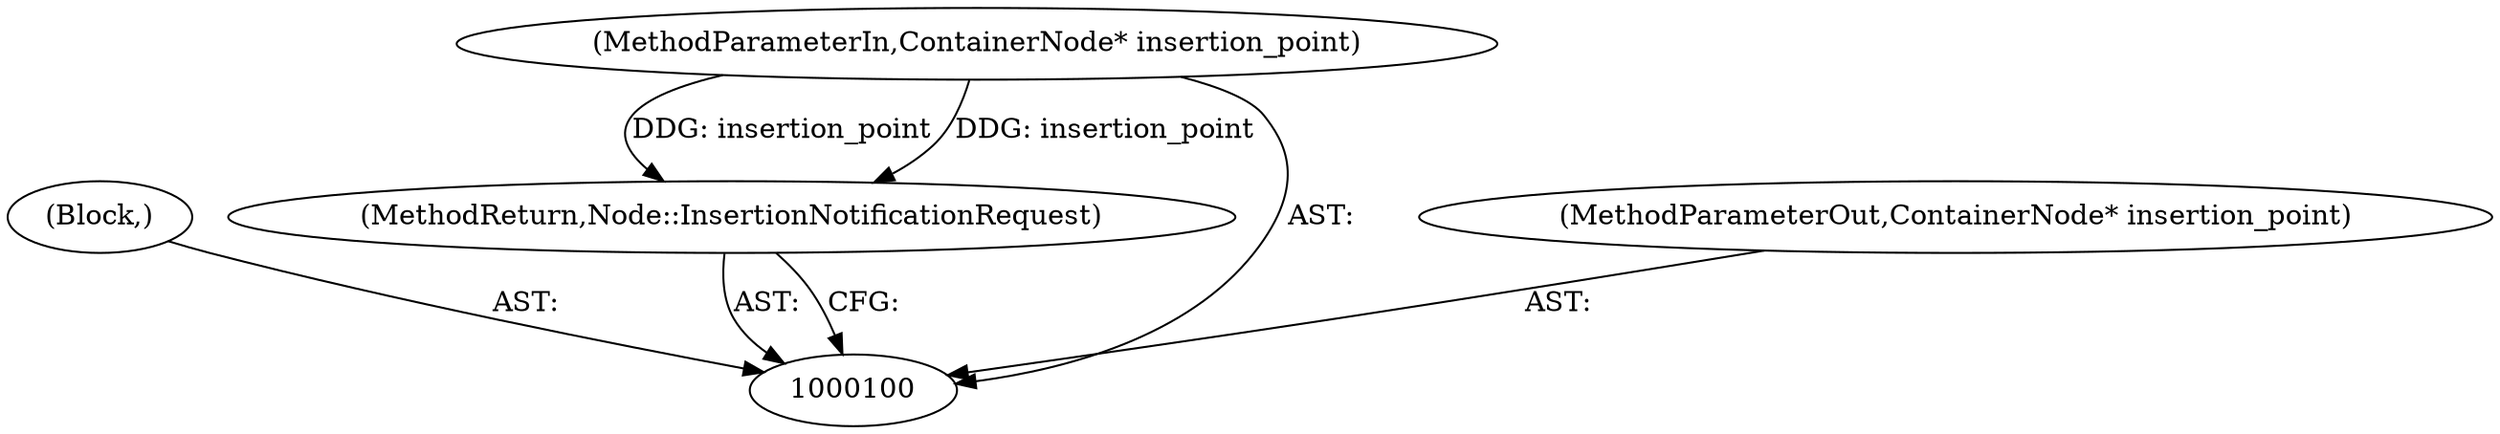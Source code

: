 digraph "0_Chrome_2bf635c28effa427a270f4fc45df84ed344f411c_2" {
"1000103" [label="(MethodReturn,Node::InsertionNotificationRequest)"];
"1000102" [label="(Block,)"];
"1000101" [label="(MethodParameterIn,ContainerNode* insertion_point)"];
"1000108" [label="(MethodParameterOut,ContainerNode* insertion_point)"];
"1000103" -> "1000100"  [label="AST: "];
"1000103" -> "1000100"  [label="CFG: "];
"1000101" -> "1000103"  [label="DDG: insertion_point"];
"1000102" -> "1000100"  [label="AST: "];
"1000101" -> "1000100"  [label="AST: "];
"1000101" -> "1000103"  [label="DDG: insertion_point"];
"1000108" -> "1000100"  [label="AST: "];
}
